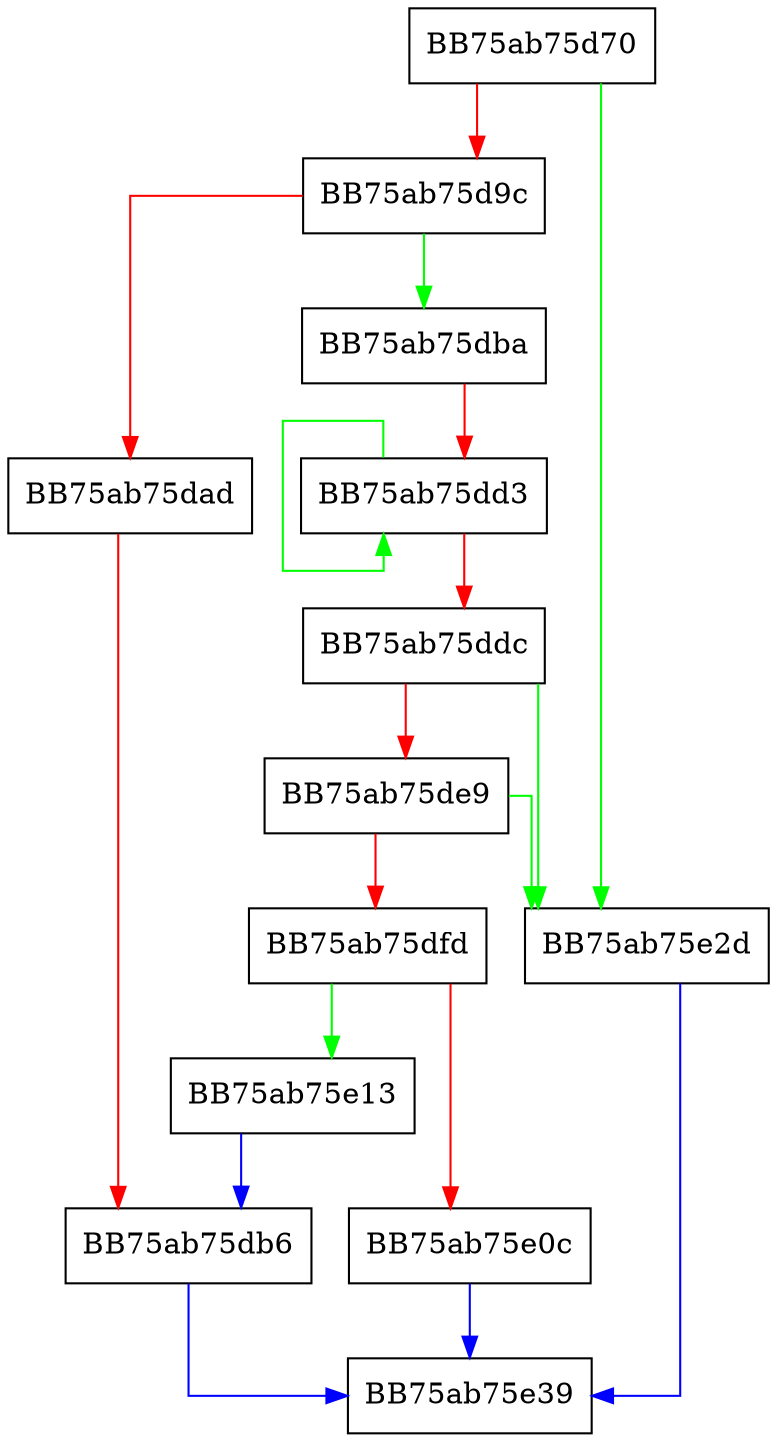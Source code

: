 digraph pfnGetThreatName {
  node [shape="box"];
  graph [splines=ortho];
  BB75ab75d70 -> BB75ab75e2d [color="green"];
  BB75ab75d70 -> BB75ab75d9c [color="red"];
  BB75ab75d9c -> BB75ab75dba [color="green"];
  BB75ab75d9c -> BB75ab75dad [color="red"];
  BB75ab75dad -> BB75ab75db6 [color="red"];
  BB75ab75db6 -> BB75ab75e39 [color="blue"];
  BB75ab75dba -> BB75ab75dd3 [color="red"];
  BB75ab75dd3 -> BB75ab75dd3 [color="green"];
  BB75ab75dd3 -> BB75ab75ddc [color="red"];
  BB75ab75ddc -> BB75ab75e2d [color="green"];
  BB75ab75ddc -> BB75ab75de9 [color="red"];
  BB75ab75de9 -> BB75ab75e2d [color="green"];
  BB75ab75de9 -> BB75ab75dfd [color="red"];
  BB75ab75dfd -> BB75ab75e13 [color="green"];
  BB75ab75dfd -> BB75ab75e0c [color="red"];
  BB75ab75e0c -> BB75ab75e39 [color="blue"];
  BB75ab75e13 -> BB75ab75db6 [color="blue"];
  BB75ab75e2d -> BB75ab75e39 [color="blue"];
}